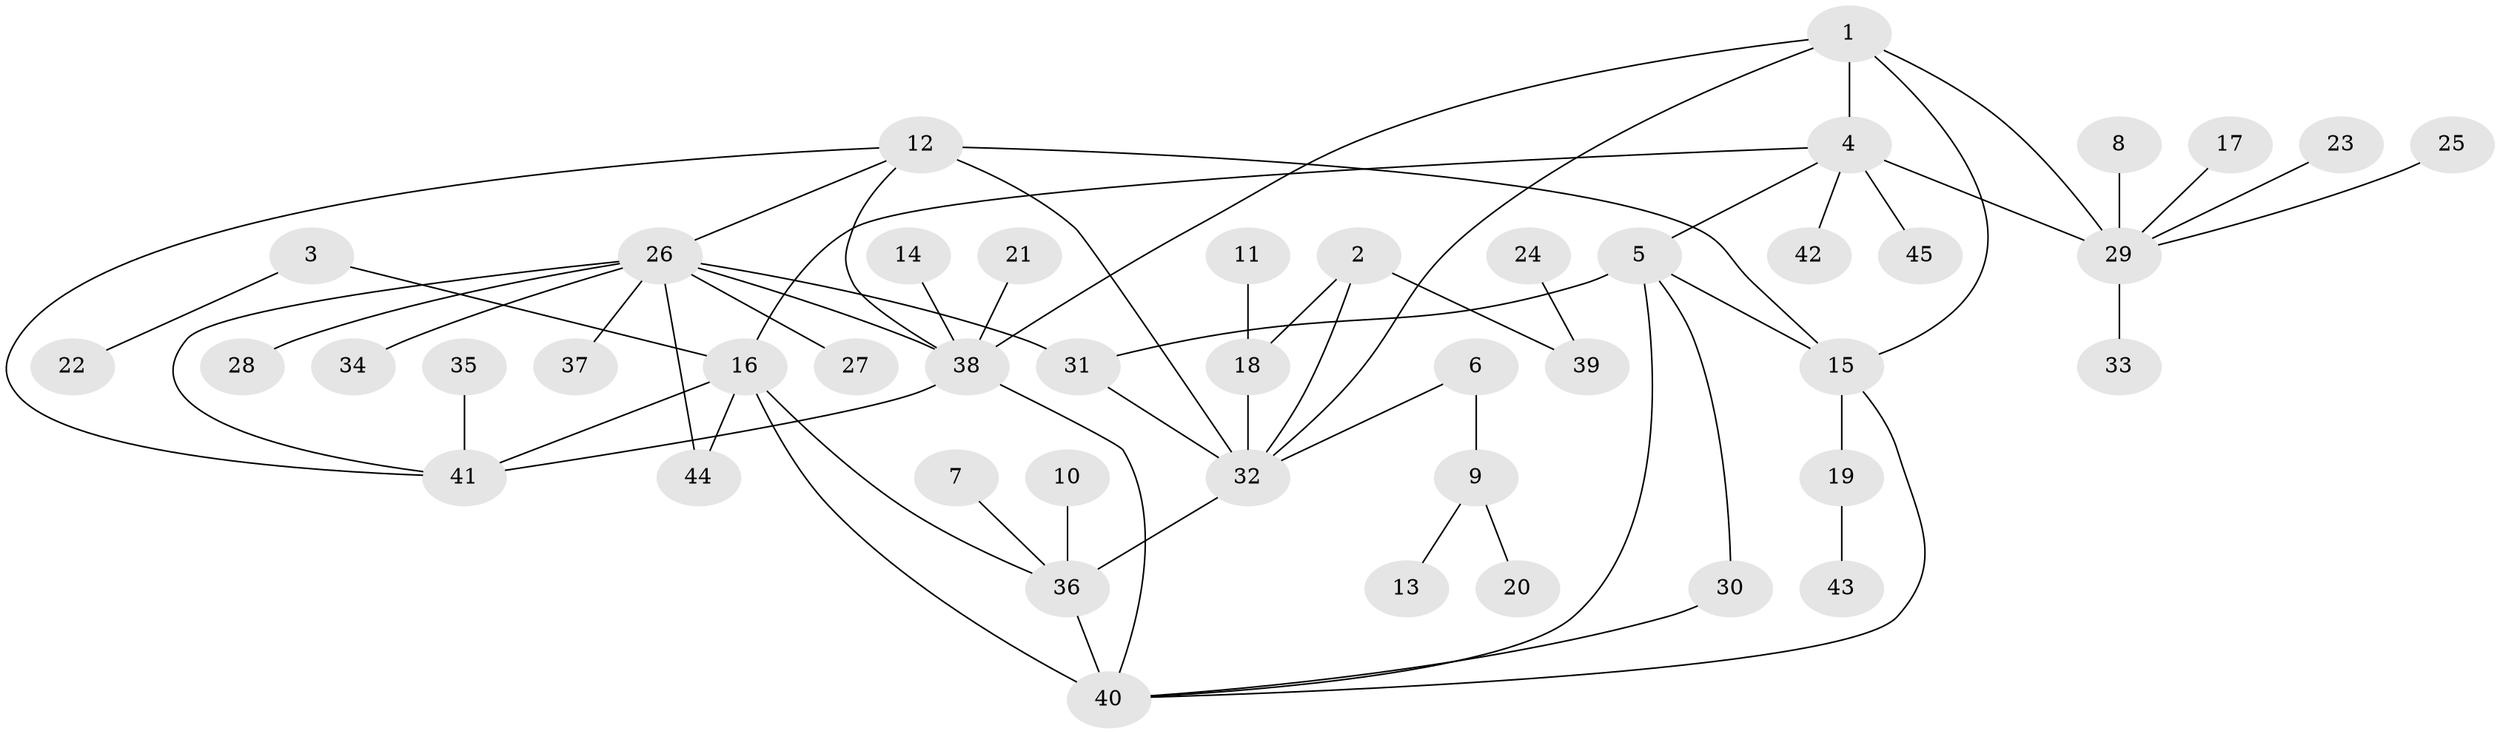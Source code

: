// original degree distribution, {4: 0.05555555555555555, 6: 0.044444444444444446, 5: 0.044444444444444446, 10: 0.011111111111111112, 3: 0.08888888888888889, 9: 0.03333333333333333, 7: 0.022222222222222223, 8: 0.011111111111111112, 11: 0.011111111111111112, 2: 0.16666666666666666, 1: 0.5111111111111111}
// Generated by graph-tools (version 1.1) at 2025/02/03/09/25 03:02:41]
// undirected, 45 vertices, 62 edges
graph export_dot {
graph [start="1"]
  node [color=gray90,style=filled];
  1;
  2;
  3;
  4;
  5;
  6;
  7;
  8;
  9;
  10;
  11;
  12;
  13;
  14;
  15;
  16;
  17;
  18;
  19;
  20;
  21;
  22;
  23;
  24;
  25;
  26;
  27;
  28;
  29;
  30;
  31;
  32;
  33;
  34;
  35;
  36;
  37;
  38;
  39;
  40;
  41;
  42;
  43;
  44;
  45;
  1 -- 4 [weight=2.0];
  1 -- 15 [weight=1.0];
  1 -- 29 [weight=2.0];
  1 -- 32 [weight=1.0];
  1 -- 38 [weight=1.0];
  2 -- 18 [weight=1.0];
  2 -- 32 [weight=2.0];
  2 -- 39 [weight=1.0];
  3 -- 16 [weight=1.0];
  3 -- 22 [weight=1.0];
  4 -- 5 [weight=1.0];
  4 -- 16 [weight=1.0];
  4 -- 29 [weight=1.0];
  4 -- 42 [weight=1.0];
  4 -- 45 [weight=1.0];
  5 -- 15 [weight=1.0];
  5 -- 30 [weight=1.0];
  5 -- 31 [weight=3.0];
  5 -- 40 [weight=1.0];
  6 -- 9 [weight=1.0];
  6 -- 32 [weight=1.0];
  7 -- 36 [weight=1.0];
  8 -- 29 [weight=1.0];
  9 -- 13 [weight=1.0];
  9 -- 20 [weight=1.0];
  10 -- 36 [weight=1.0];
  11 -- 18 [weight=1.0];
  12 -- 15 [weight=1.0];
  12 -- 26 [weight=1.0];
  12 -- 32 [weight=2.0];
  12 -- 38 [weight=1.0];
  12 -- 41 [weight=1.0];
  14 -- 38 [weight=1.0];
  15 -- 19 [weight=1.0];
  15 -- 40 [weight=1.0];
  16 -- 36 [weight=1.0];
  16 -- 40 [weight=2.0];
  16 -- 41 [weight=1.0];
  16 -- 44 [weight=1.0];
  17 -- 29 [weight=1.0];
  18 -- 32 [weight=2.0];
  19 -- 43 [weight=1.0];
  21 -- 38 [weight=1.0];
  23 -- 29 [weight=1.0];
  24 -- 39 [weight=1.0];
  25 -- 29 [weight=1.0];
  26 -- 27 [weight=1.0];
  26 -- 28 [weight=1.0];
  26 -- 31 [weight=1.0];
  26 -- 34 [weight=1.0];
  26 -- 37 [weight=1.0];
  26 -- 38 [weight=1.0];
  26 -- 41 [weight=1.0];
  26 -- 44 [weight=1.0];
  29 -- 33 [weight=1.0];
  30 -- 40 [weight=1.0];
  31 -- 32 [weight=1.0];
  32 -- 36 [weight=1.0];
  35 -- 41 [weight=1.0];
  36 -- 40 [weight=2.0];
  38 -- 40 [weight=1.0];
  38 -- 41 [weight=1.0];
}
